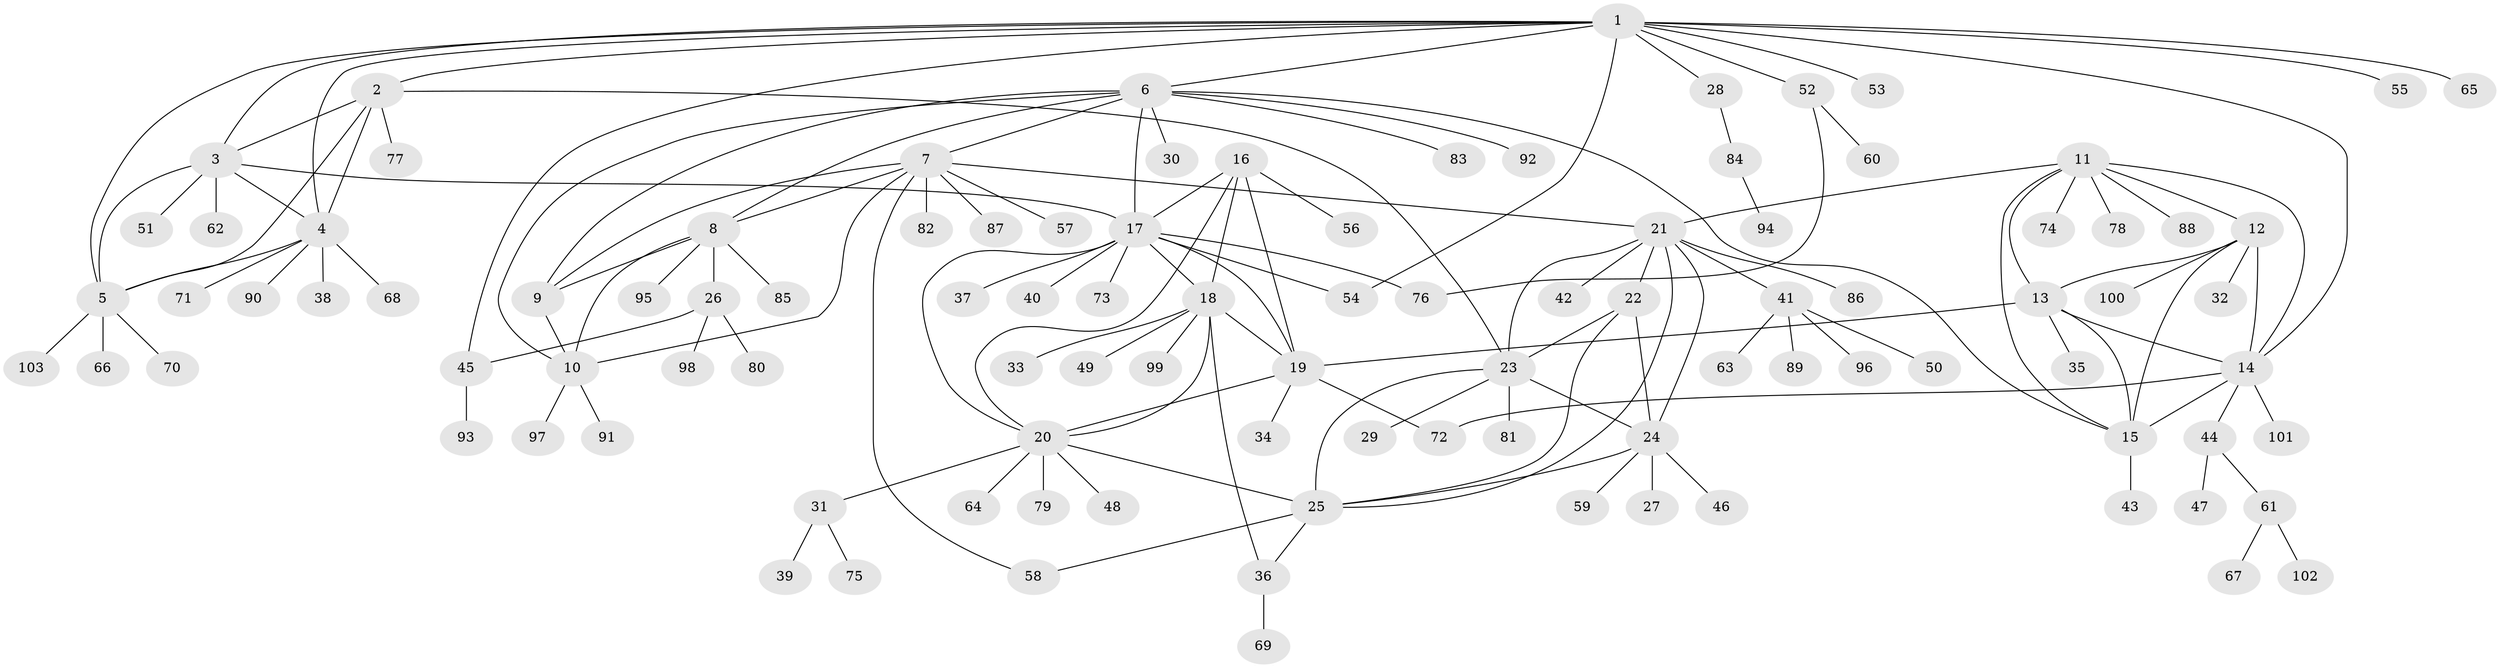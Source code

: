 // coarse degree distribution, {12: 0.012987012987012988, 5: 0.09090909090909091, 6: 0.03896103896103896, 7: 0.06493506493506493, 14: 0.012987012987012988, 8: 0.025974025974025976, 3: 0.05194805194805195, 4: 0.025974025974025976, 11: 0.012987012987012988, 1: 0.5844155844155844, 2: 0.07792207792207792}
// Generated by graph-tools (version 1.1) at 2025/42/03/06/25 10:42:13]
// undirected, 103 vertices, 144 edges
graph export_dot {
graph [start="1"]
  node [color=gray90,style=filled];
  1;
  2;
  3;
  4;
  5;
  6;
  7;
  8;
  9;
  10;
  11;
  12;
  13;
  14;
  15;
  16;
  17;
  18;
  19;
  20;
  21;
  22;
  23;
  24;
  25;
  26;
  27;
  28;
  29;
  30;
  31;
  32;
  33;
  34;
  35;
  36;
  37;
  38;
  39;
  40;
  41;
  42;
  43;
  44;
  45;
  46;
  47;
  48;
  49;
  50;
  51;
  52;
  53;
  54;
  55;
  56;
  57;
  58;
  59;
  60;
  61;
  62;
  63;
  64;
  65;
  66;
  67;
  68;
  69;
  70;
  71;
  72;
  73;
  74;
  75;
  76;
  77;
  78;
  79;
  80;
  81;
  82;
  83;
  84;
  85;
  86;
  87;
  88;
  89;
  90;
  91;
  92;
  93;
  94;
  95;
  96;
  97;
  98;
  99;
  100;
  101;
  102;
  103;
  1 -- 2;
  1 -- 3;
  1 -- 4;
  1 -- 5;
  1 -- 6;
  1 -- 14;
  1 -- 28;
  1 -- 45;
  1 -- 52;
  1 -- 53;
  1 -- 54;
  1 -- 55;
  1 -- 65;
  2 -- 3;
  2 -- 4;
  2 -- 5;
  2 -- 23;
  2 -- 77;
  3 -- 4;
  3 -- 5;
  3 -- 17;
  3 -- 51;
  3 -- 62;
  4 -- 5;
  4 -- 38;
  4 -- 68;
  4 -- 71;
  4 -- 90;
  5 -- 66;
  5 -- 70;
  5 -- 103;
  6 -- 7;
  6 -- 8;
  6 -- 9;
  6 -- 10;
  6 -- 15;
  6 -- 17;
  6 -- 30;
  6 -- 83;
  6 -- 92;
  7 -- 8;
  7 -- 9;
  7 -- 10;
  7 -- 21;
  7 -- 57;
  7 -- 58;
  7 -- 82;
  7 -- 87;
  8 -- 9;
  8 -- 10;
  8 -- 26;
  8 -- 85;
  8 -- 95;
  9 -- 10;
  10 -- 91;
  10 -- 97;
  11 -- 12;
  11 -- 13;
  11 -- 14;
  11 -- 15;
  11 -- 21;
  11 -- 74;
  11 -- 78;
  11 -- 88;
  12 -- 13;
  12 -- 14;
  12 -- 15;
  12 -- 32;
  12 -- 100;
  13 -- 14;
  13 -- 15;
  13 -- 19;
  13 -- 35;
  14 -- 15;
  14 -- 44;
  14 -- 72;
  14 -- 101;
  15 -- 43;
  16 -- 17;
  16 -- 18;
  16 -- 19;
  16 -- 20;
  16 -- 56;
  17 -- 18;
  17 -- 19;
  17 -- 20;
  17 -- 37;
  17 -- 40;
  17 -- 54;
  17 -- 73;
  17 -- 76;
  18 -- 19;
  18 -- 20;
  18 -- 33;
  18 -- 36;
  18 -- 49;
  18 -- 99;
  19 -- 20;
  19 -- 34;
  19 -- 72;
  20 -- 25;
  20 -- 31;
  20 -- 48;
  20 -- 64;
  20 -- 79;
  21 -- 22;
  21 -- 23;
  21 -- 24;
  21 -- 25;
  21 -- 41;
  21 -- 42;
  21 -- 86;
  22 -- 23;
  22 -- 24;
  22 -- 25;
  23 -- 24;
  23 -- 25;
  23 -- 29;
  23 -- 81;
  24 -- 25;
  24 -- 27;
  24 -- 46;
  24 -- 59;
  25 -- 36;
  25 -- 58;
  26 -- 45;
  26 -- 80;
  26 -- 98;
  28 -- 84;
  31 -- 39;
  31 -- 75;
  36 -- 69;
  41 -- 50;
  41 -- 63;
  41 -- 89;
  41 -- 96;
  44 -- 47;
  44 -- 61;
  45 -- 93;
  52 -- 60;
  52 -- 76;
  61 -- 67;
  61 -- 102;
  84 -- 94;
}

